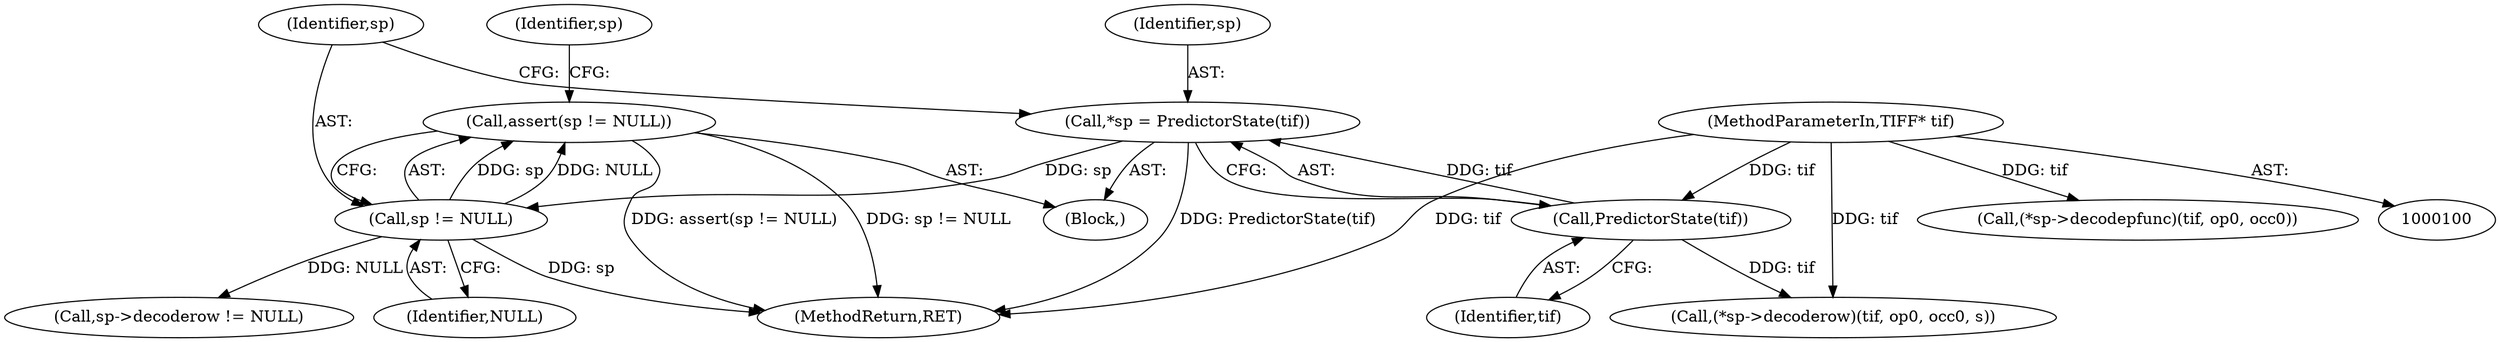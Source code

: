 digraph "0_libtiff_3ca657a8793dd011bf869695d72ad31c779c3cc1@API" {
"1000111" [label="(Call,assert(sp != NULL))"];
"1000112" [label="(Call,sp != NULL)"];
"1000107" [label="(Call,*sp = PredictorState(tif))"];
"1000109" [label="(Call,PredictorState(tif))"];
"1000101" [label="(MethodParameterIn,TIFF* tif)"];
"1000116" [label="(Call,sp->decoderow != NULL)"];
"1000118" [label="(Identifier,sp)"];
"1000110" [label="(Identifier,tif)"];
"1000114" [label="(Identifier,NULL)"];
"1000113" [label="(Identifier,sp)"];
"1000109" [label="(Call,PredictorState(tif))"];
"1000135" [label="(Call,(*sp->decodepfunc)(tif, op0, occ0))"];
"1000107" [label="(Call,*sp = PredictorState(tif))"];
"1000108" [label="(Identifier,sp)"];
"1000105" [label="(Block,)"];
"1000142" [label="(MethodReturn,RET)"];
"1000112" [label="(Call,sp != NULL)"];
"1000101" [label="(MethodParameterIn,TIFF* tif)"];
"1000128" [label="(Call,(*sp->decoderow)(tif, op0, occ0, s))"];
"1000111" [label="(Call,assert(sp != NULL))"];
"1000111" -> "1000105"  [label="AST: "];
"1000111" -> "1000112"  [label="CFG: "];
"1000112" -> "1000111"  [label="AST: "];
"1000118" -> "1000111"  [label="CFG: "];
"1000111" -> "1000142"  [label="DDG: sp != NULL"];
"1000111" -> "1000142"  [label="DDG: assert(sp != NULL)"];
"1000112" -> "1000111"  [label="DDG: sp"];
"1000112" -> "1000111"  [label="DDG: NULL"];
"1000112" -> "1000114"  [label="CFG: "];
"1000113" -> "1000112"  [label="AST: "];
"1000114" -> "1000112"  [label="AST: "];
"1000112" -> "1000142"  [label="DDG: sp"];
"1000107" -> "1000112"  [label="DDG: sp"];
"1000112" -> "1000116"  [label="DDG: NULL"];
"1000107" -> "1000105"  [label="AST: "];
"1000107" -> "1000109"  [label="CFG: "];
"1000108" -> "1000107"  [label="AST: "];
"1000109" -> "1000107"  [label="AST: "];
"1000113" -> "1000107"  [label="CFG: "];
"1000107" -> "1000142"  [label="DDG: PredictorState(tif)"];
"1000109" -> "1000107"  [label="DDG: tif"];
"1000109" -> "1000110"  [label="CFG: "];
"1000110" -> "1000109"  [label="AST: "];
"1000101" -> "1000109"  [label="DDG: tif"];
"1000109" -> "1000128"  [label="DDG: tif"];
"1000101" -> "1000100"  [label="AST: "];
"1000101" -> "1000142"  [label="DDG: tif"];
"1000101" -> "1000128"  [label="DDG: tif"];
"1000101" -> "1000135"  [label="DDG: tif"];
}
